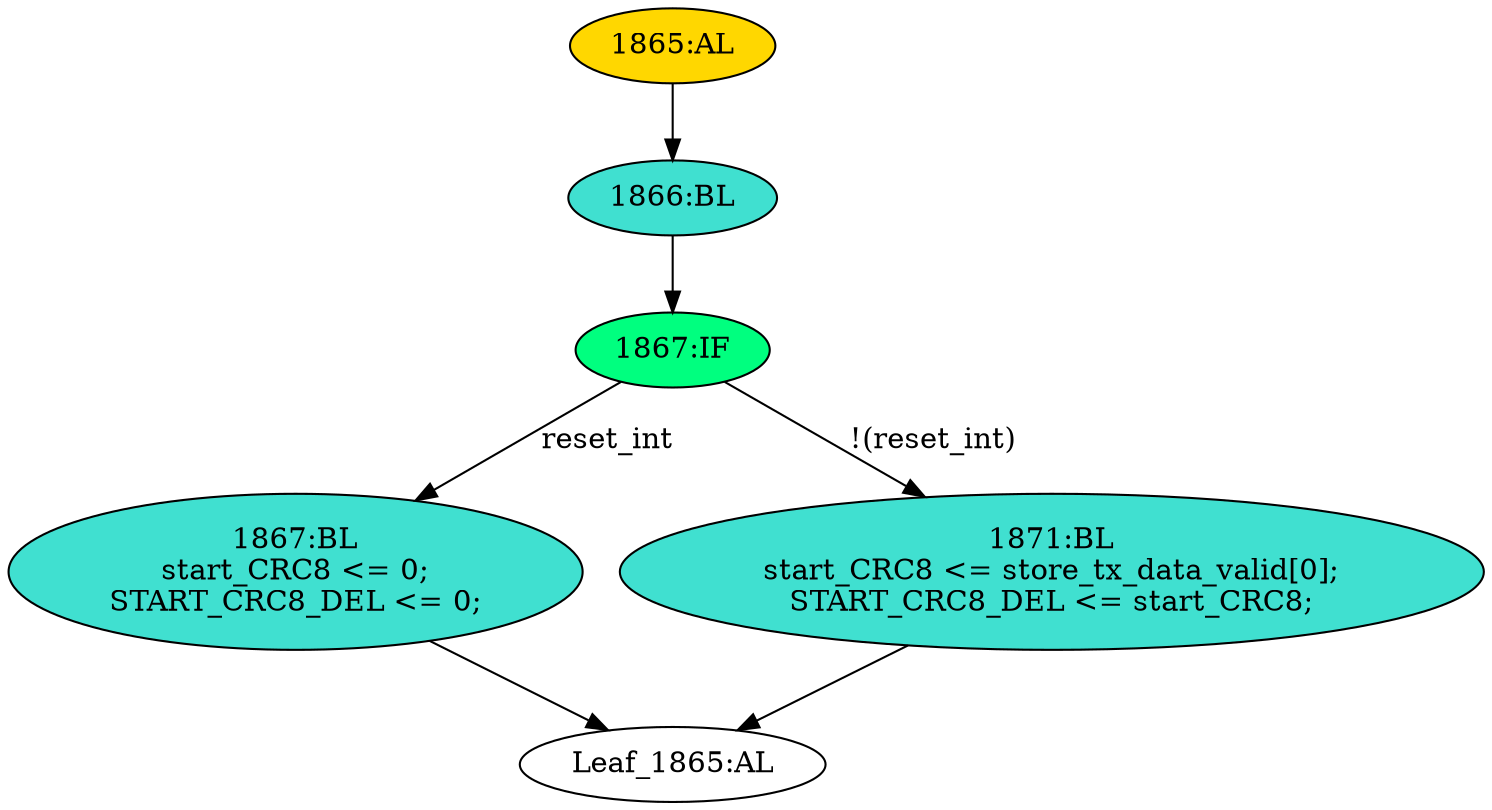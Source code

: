 strict digraph "" {
	node [label="\N"];
	"1867:IF"	 [ast="<pyverilog.vparser.ast.IfStatement object at 0x7f2e12faf6d0>",
		fillcolor=springgreen,
		label="1867:IF",
		statements="[]",
		style=filled,
		typ=IfStatement];
	"1867:BL"	 [ast="<pyverilog.vparser.ast.Block object at 0x7f2e12fafad0>",
		fillcolor=turquoise,
		label="1867:BL
start_CRC8 <= 0;
START_CRC8_DEL <= 0;",
		statements="[<pyverilog.vparser.ast.NonblockingSubstitution object at 0x7f2e12fafb10>, <pyverilog.vparser.ast.NonblockingSubstitution object \
at 0x7f2e12fafc50>]",
		style=filled,
		typ=Block];
	"1867:IF" -> "1867:BL"	 [cond="['reset_int']",
		label=reset_int,
		lineno=1867];
	"1871:BL"	 [ast="<pyverilog.vparser.ast.Block object at 0x7f2e12faf710>",
		fillcolor=turquoise,
		label="1871:BL
start_CRC8 <= store_tx_data_valid[0];
START_CRC8_DEL <= start_CRC8;",
		statements="[<pyverilog.vparser.ast.NonblockingSubstitution object at 0x7f2e12faf750>, <pyverilog.vparser.ast.NonblockingSubstitution object \
at 0x7f2e12faf950>]",
		style=filled,
		typ=Block];
	"1867:IF" -> "1871:BL"	 [cond="['reset_int']",
		label="!(reset_int)",
		lineno=1867];
	"1866:BL"	 [ast="<pyverilog.vparser.ast.Block object at 0x7f2e12fafe10>",
		fillcolor=turquoise,
		label="1866:BL",
		statements="[]",
		style=filled,
		typ=Block];
	"1866:BL" -> "1867:IF"	 [cond="[]",
		lineno=None];
	"1865:AL"	 [ast="<pyverilog.vparser.ast.Always object at 0x7f2e12fafe50>",
		clk_sens=True,
		fillcolor=gold,
		label="1865:AL",
		sens="['TX_CLK', 'reset_int']",
		statements="[]",
		style=filled,
		typ=Always,
		use_var="['store_tx_data_valid', 'reset_int', 'start_CRC8']"];
	"1865:AL" -> "1866:BL"	 [cond="[]",
		lineno=None];
	"Leaf_1865:AL"	 [def_var="['START_CRC8_DEL', 'start_CRC8']",
		label="Leaf_1865:AL"];
	"1867:BL" -> "Leaf_1865:AL"	 [cond="[]",
		lineno=None];
	"1871:BL" -> "Leaf_1865:AL"	 [cond="[]",
		lineno=None];
}
